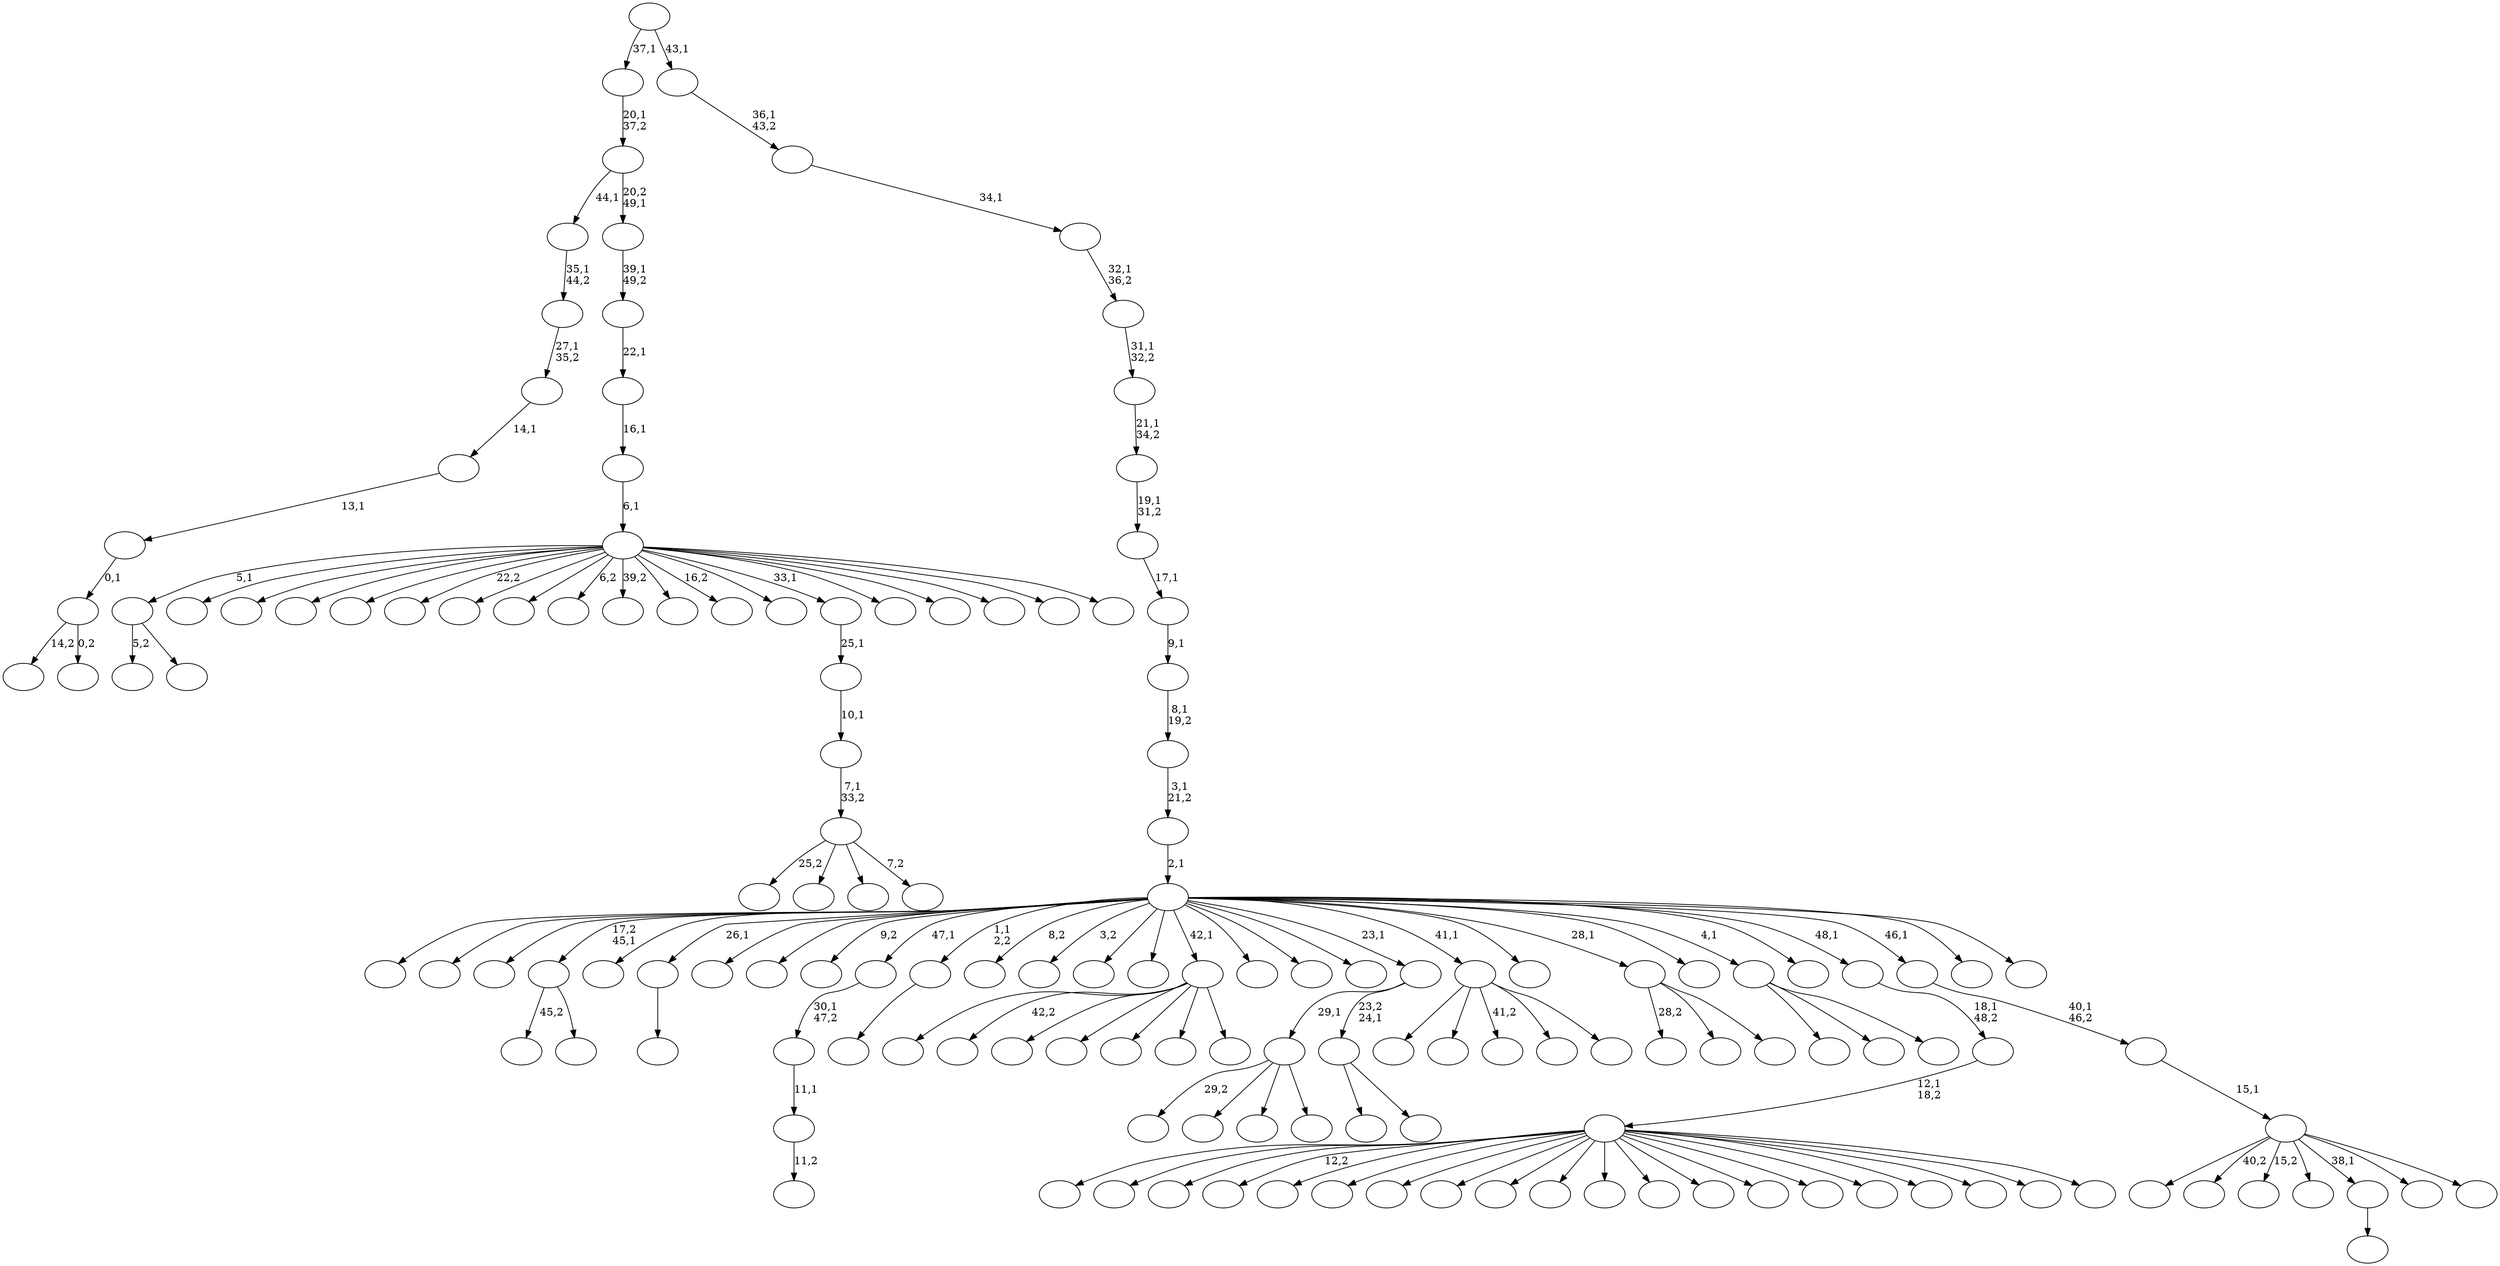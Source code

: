 digraph T {
	150 [label=""]
	149 [label=""]
	148 [label=""]
	147 [label=""]
	146 [label=""]
	145 [label=""]
	144 [label=""]
	143 [label=""]
	142 [label=""]
	141 [label=""]
	140 [label=""]
	139 [label=""]
	138 [label=""]
	137 [label=""]
	136 [label=""]
	135 [label=""]
	134 [label=""]
	133 [label=""]
	132 [label=""]
	131 [label=""]
	130 [label=""]
	129 [label=""]
	128 [label=""]
	127 [label=""]
	126 [label=""]
	125 [label=""]
	124 [label=""]
	123 [label=""]
	122 [label=""]
	121 [label=""]
	120 [label=""]
	119 [label=""]
	118 [label=""]
	117 [label=""]
	116 [label=""]
	115 [label=""]
	114 [label=""]
	113 [label=""]
	112 [label=""]
	111 [label=""]
	110 [label=""]
	109 [label=""]
	108 [label=""]
	107 [label=""]
	106 [label=""]
	105 [label=""]
	104 [label=""]
	103 [label=""]
	102 [label=""]
	101 [label=""]
	100 [label=""]
	99 [label=""]
	98 [label=""]
	97 [label=""]
	96 [label=""]
	95 [label=""]
	94 [label=""]
	93 [label=""]
	92 [label=""]
	91 [label=""]
	90 [label=""]
	89 [label=""]
	88 [label=""]
	87 [label=""]
	86 [label=""]
	85 [label=""]
	84 [label=""]
	83 [label=""]
	82 [label=""]
	81 [label=""]
	80 [label=""]
	79 [label=""]
	78 [label=""]
	77 [label=""]
	76 [label=""]
	75 [label=""]
	74 [label=""]
	73 [label=""]
	72 [label=""]
	71 [label=""]
	70 [label=""]
	69 [label=""]
	68 [label=""]
	67 [label=""]
	66 [label=""]
	65 [label=""]
	64 [label=""]
	63 [label=""]
	62 [label=""]
	61 [label=""]
	60 [label=""]
	59 [label=""]
	58 [label=""]
	57 [label=""]
	56 [label=""]
	55 [label=""]
	54 [label=""]
	53 [label=""]
	52 [label=""]
	51 [label=""]
	50 [label=""]
	49 [label=""]
	48 [label=""]
	47 [label=""]
	46 [label=""]
	45 [label=""]
	44 [label=""]
	43 [label=""]
	42 [label=""]
	41 [label=""]
	40 [label=""]
	39 [label=""]
	38 [label=""]
	37 [label=""]
	36 [label=""]
	35 [label=""]
	34 [label=""]
	33 [label=""]
	32 [label=""]
	31 [label=""]
	30 [label=""]
	29 [label=""]
	28 [label=""]
	27 [label=""]
	26 [label=""]
	25 [label=""]
	24 [label=""]
	23 [label=""]
	22 [label=""]
	21 [label=""]
	20 [label=""]
	19 [label=""]
	18 [label=""]
	17 [label=""]
	16 [label=""]
	15 [label=""]
	14 [label=""]
	13 [label=""]
	12 [label=""]
	11 [label=""]
	10 [label=""]
	9 [label=""]
	8 [label=""]
	7 [label=""]
	6 [label=""]
	5 [label=""]
	4 [label=""]
	3 [label=""]
	2 [label=""]
	1 [label=""]
	0 [label=""]
	142 -> 150 [label="5,2"]
	142 -> 143 [label=""]
	128 -> 130 [label="45,2"]
	128 -> 129 [label=""]
	117 -> 144 [label="14,2"]
	117 -> 118 [label="0,2"]
	116 -> 117 [label="0,1"]
	115 -> 116 [label="13,1"]
	114 -> 115 [label="14,1"]
	113 -> 114 [label="27,1\n35,2"]
	112 -> 113 [label="35,1\n44,2"]
	108 -> 109 [label=""]
	93 -> 94 [label="11,2"]
	92 -> 93 [label="11,1"]
	91 -> 92 [label="30,1\n47,2"]
	87 -> 148 [label="29,2"]
	87 -> 147 [label=""]
	87 -> 132 [label=""]
	87 -> 88 [label=""]
	83 -> 84 [label=""]
	70 -> 71 [label=""]
	63 -> 146 [label="25,2"]
	63 -> 145 [label=""]
	63 -> 82 [label=""]
	63 -> 64 [label="7,2"]
	62 -> 63 [label="7,1\n33,2"]
	61 -> 62 [label="10,1"]
	60 -> 61 [label="25,1"]
	57 -> 127 [label=""]
	57 -> 123 [label="42,2"]
	57 -> 100 [label=""]
	57 -> 95 [label=""]
	57 -> 85 [label=""]
	57 -> 79 [label=""]
	57 -> 58 [label=""]
	49 -> 139 [label=""]
	49 -> 50 [label=""]
	48 -> 87 [label="29,1"]
	48 -> 49 [label="23,2\n24,1"]
	44 -> 149 [label=""]
	44 -> 111 [label=""]
	44 -> 98 [label="41,2"]
	44 -> 75 [label=""]
	44 -> 45 [label=""]
	37 -> 86 [label="28,2"]
	37 -> 52 [label=""]
	37 -> 38 [label=""]
	33 -> 142 [label="5,1"]
	33 -> 141 [label=""]
	33 -> 126 [label=""]
	33 -> 125 [label=""]
	33 -> 121 [label=""]
	33 -> 110 [label="22,2"]
	33 -> 104 [label=""]
	33 -> 102 [label=""]
	33 -> 76 [label="6,2"]
	33 -> 72 [label="39,2"]
	33 -> 69 [label=""]
	33 -> 68 [label="16,2"]
	33 -> 66 [label=""]
	33 -> 60 [label="33,1"]
	33 -> 46 [label=""]
	33 -> 41 [label=""]
	33 -> 39 [label=""]
	33 -> 35 [label=""]
	33 -> 34 [label=""]
	32 -> 33 [label="6,1"]
	31 -> 32 [label="16,1"]
	30 -> 31 [label="22,1"]
	29 -> 30 [label="39,1\n49,2"]
	28 -> 112 [label="44,1"]
	28 -> 29 [label="20,2\n49,1"]
	27 -> 28 [label="20,1\n37,2"]
	24 -> 103 [label=""]
	24 -> 40 [label=""]
	24 -> 25 [label=""]
	21 -> 140 [label=""]
	21 -> 138 [label=""]
	21 -> 137 [label=""]
	21 -> 131 [label="12,2"]
	21 -> 122 [label=""]
	21 -> 107 [label=""]
	21 -> 99 [label=""]
	21 -> 97 [label=""]
	21 -> 90 [label=""]
	21 -> 89 [label=""]
	21 -> 80 [label=""]
	21 -> 77 [label=""]
	21 -> 74 [label=""]
	21 -> 73 [label=""]
	21 -> 59 [label=""]
	21 -> 56 [label=""]
	21 -> 53 [label=""]
	21 -> 47 [label=""]
	21 -> 43 [label=""]
	21 -> 22 [label=""]
	20 -> 21 [label="12,1\n18,2"]
	19 -> 20 [label="18,1\n48,2"]
	17 -> 135 [label=""]
	17 -> 124 [label="40,2"]
	17 -> 120 [label="15,2"]
	17 -> 105 [label=""]
	17 -> 70 [label="38,1"]
	17 -> 26 [label=""]
	17 -> 18 [label=""]
	16 -> 17 [label="15,1"]
	15 -> 16 [label="40,1\n46,2"]
	12 -> 136 [label=""]
	12 -> 134 [label=""]
	12 -> 133 [label=""]
	12 -> 128 [label="17,2\n45,1"]
	12 -> 119 [label=""]
	12 -> 108 [label="26,1"]
	12 -> 106 [label=""]
	12 -> 101 [label=""]
	12 -> 96 [label="9,2"]
	12 -> 91 [label="47,1"]
	12 -> 83 [label="1,1\n2,2"]
	12 -> 81 [label="8,2"]
	12 -> 78 [label="3,2"]
	12 -> 67 [label=""]
	12 -> 65 [label=""]
	12 -> 57 [label="42,1"]
	12 -> 55 [label=""]
	12 -> 54 [label=""]
	12 -> 51 [label=""]
	12 -> 48 [label="23,1"]
	12 -> 44 [label="41,1"]
	12 -> 42 [label=""]
	12 -> 37 [label="28,1"]
	12 -> 36 [label=""]
	12 -> 24 [label="4,1"]
	12 -> 23 [label=""]
	12 -> 19 [label="48,1"]
	12 -> 15 [label="46,1"]
	12 -> 14 [label=""]
	12 -> 13 [label=""]
	11 -> 12 [label="2,1"]
	10 -> 11 [label="3,1\n21,2"]
	9 -> 10 [label="8,1\n19,2"]
	8 -> 9 [label="9,1"]
	7 -> 8 [label="17,1"]
	6 -> 7 [label="19,1\n31,2"]
	5 -> 6 [label="21,1\n34,2"]
	4 -> 5 [label="31,1\n32,2"]
	3 -> 4 [label="32,1\n36,2"]
	2 -> 3 [label="34,1"]
	1 -> 2 [label="36,1\n43,2"]
	0 -> 27 [label="37,1"]
	0 -> 1 [label="43,1"]
}
